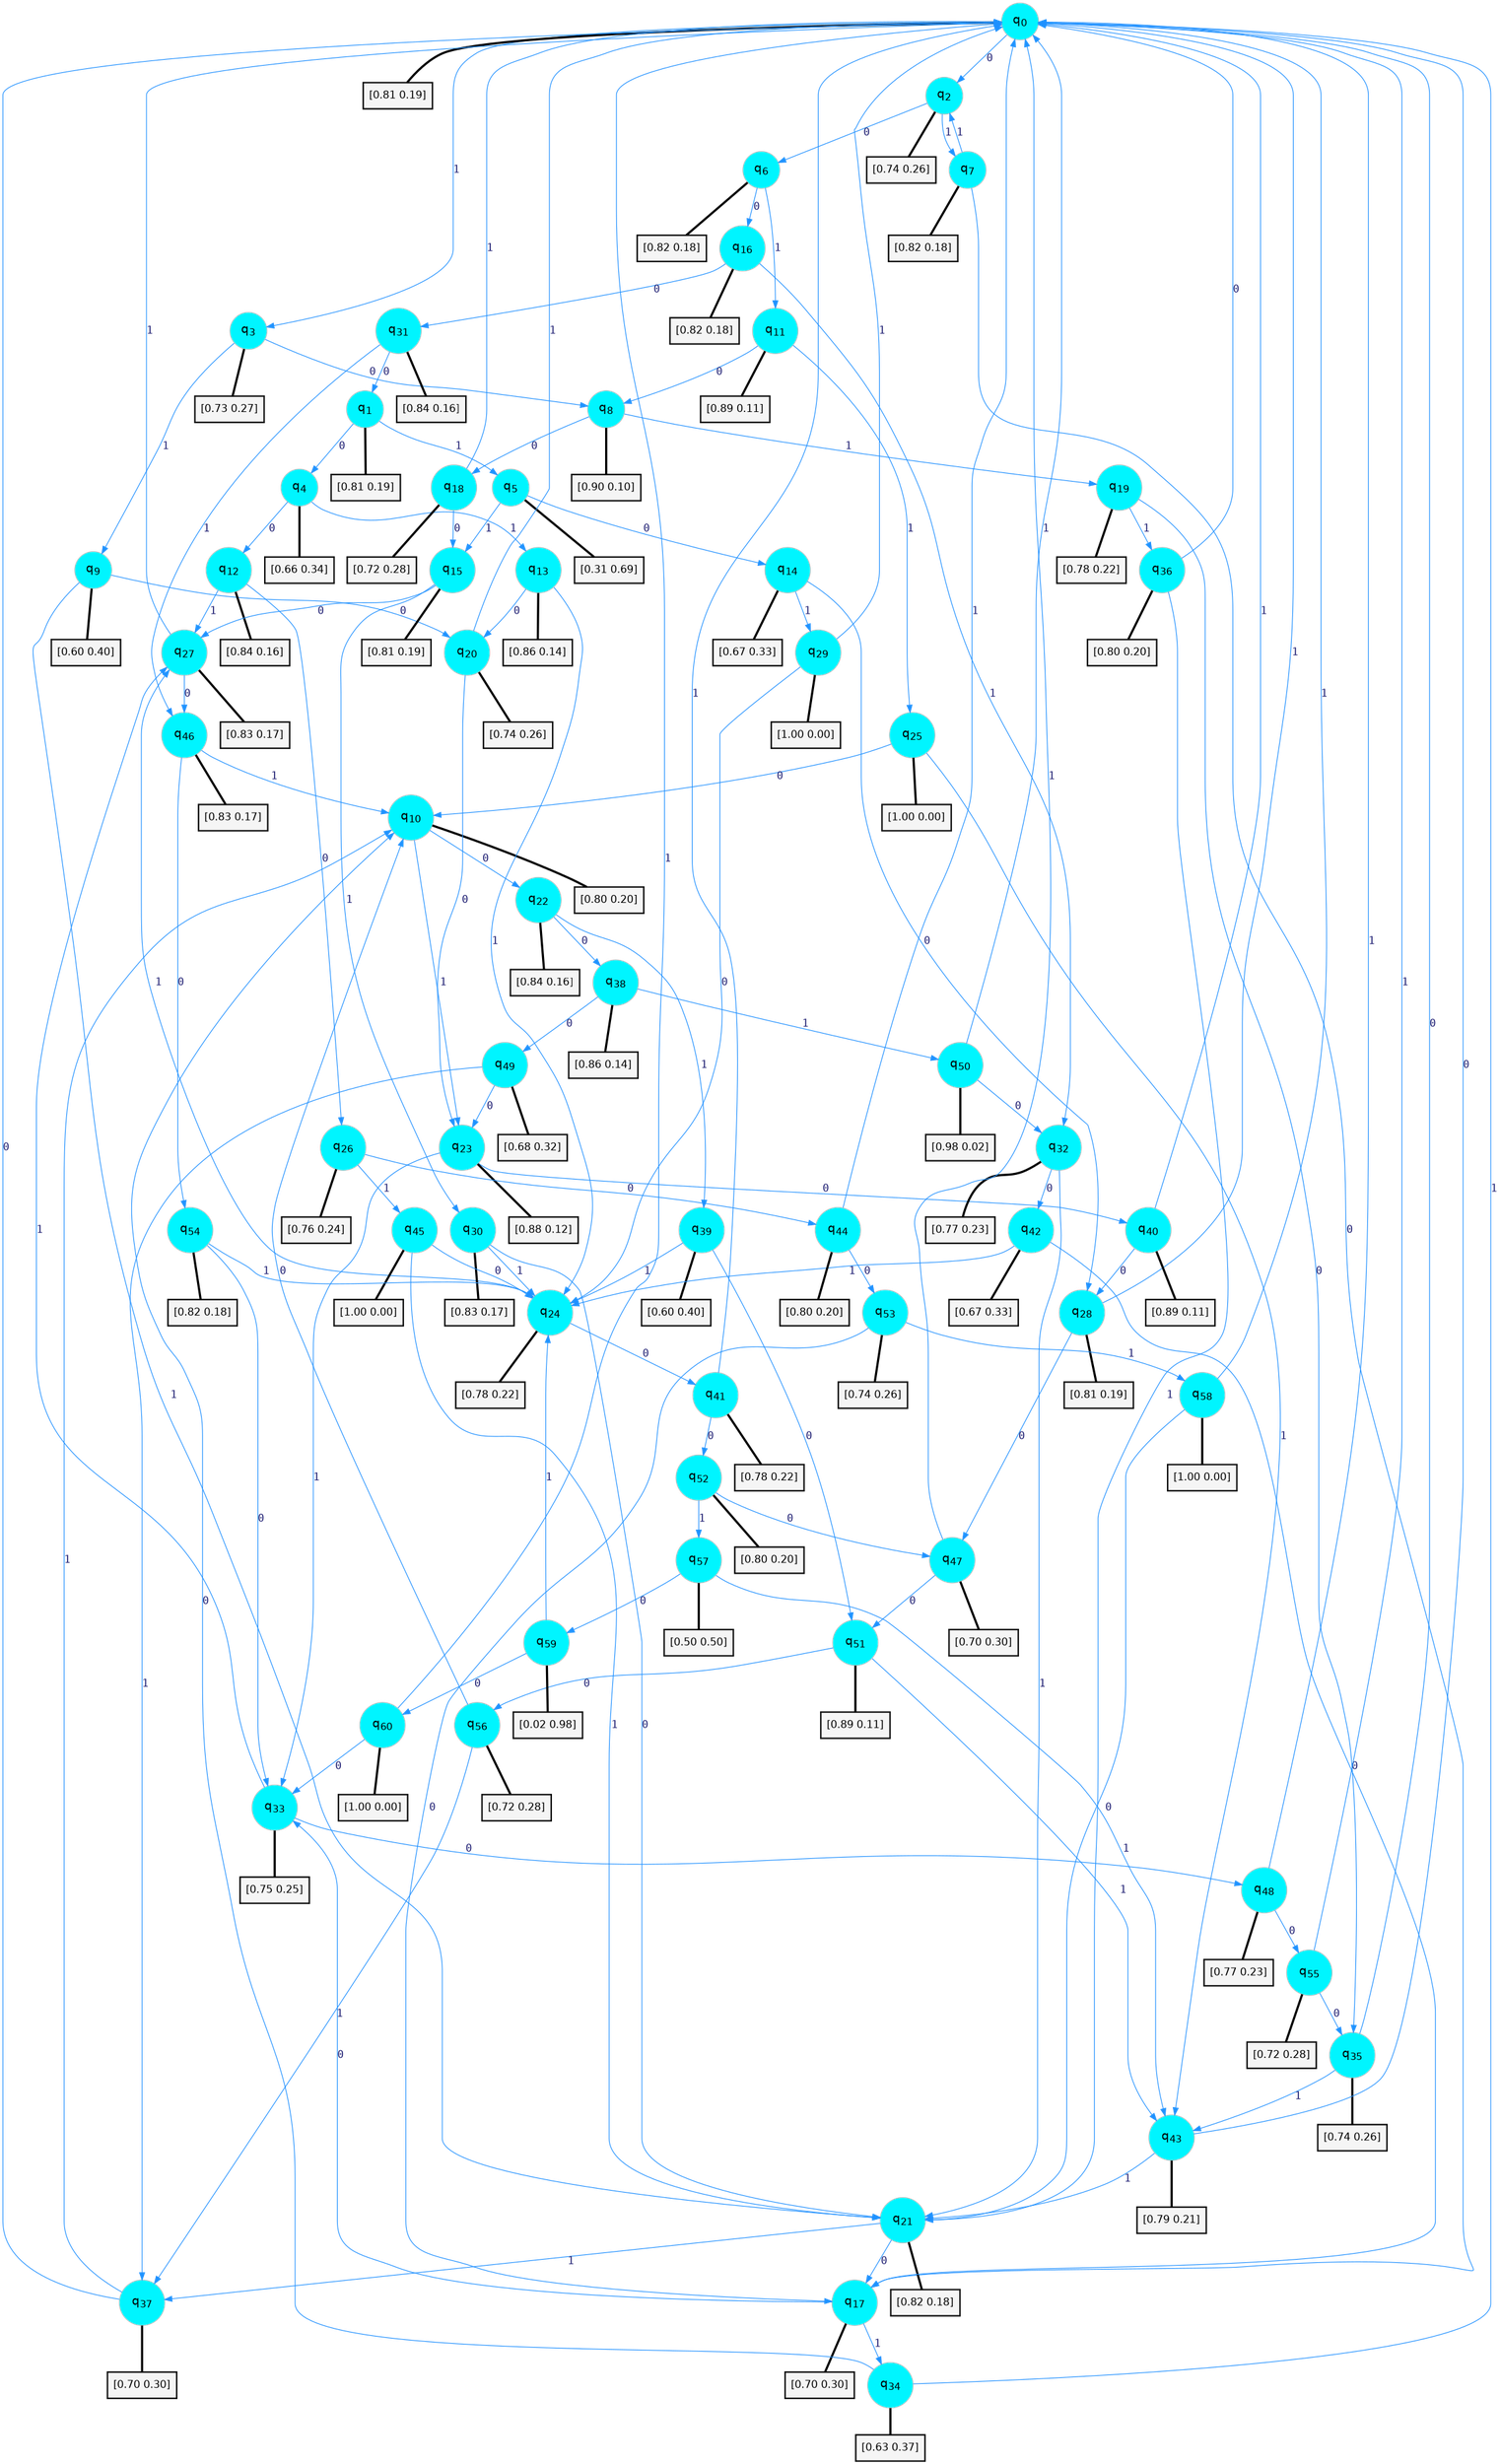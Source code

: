 digraph G {
graph [
bgcolor=transparent, dpi=300, rankdir=TD, size="40,25"];
node [
color=gray, fillcolor=turquoise1, fontcolor=black, fontname=Helvetica, fontsize=16, fontweight=bold, shape=circle, style=filled];
edge [
arrowsize=1, color=dodgerblue1, fontcolor=midnightblue, fontname=courier, fontweight=bold, penwidth=1, style=solid, weight=20];
0[label=<q<SUB>0</SUB>>];
1[label=<q<SUB>1</SUB>>];
2[label=<q<SUB>2</SUB>>];
3[label=<q<SUB>3</SUB>>];
4[label=<q<SUB>4</SUB>>];
5[label=<q<SUB>5</SUB>>];
6[label=<q<SUB>6</SUB>>];
7[label=<q<SUB>7</SUB>>];
8[label=<q<SUB>8</SUB>>];
9[label=<q<SUB>9</SUB>>];
10[label=<q<SUB>10</SUB>>];
11[label=<q<SUB>11</SUB>>];
12[label=<q<SUB>12</SUB>>];
13[label=<q<SUB>13</SUB>>];
14[label=<q<SUB>14</SUB>>];
15[label=<q<SUB>15</SUB>>];
16[label=<q<SUB>16</SUB>>];
17[label=<q<SUB>17</SUB>>];
18[label=<q<SUB>18</SUB>>];
19[label=<q<SUB>19</SUB>>];
20[label=<q<SUB>20</SUB>>];
21[label=<q<SUB>21</SUB>>];
22[label=<q<SUB>22</SUB>>];
23[label=<q<SUB>23</SUB>>];
24[label=<q<SUB>24</SUB>>];
25[label=<q<SUB>25</SUB>>];
26[label=<q<SUB>26</SUB>>];
27[label=<q<SUB>27</SUB>>];
28[label=<q<SUB>28</SUB>>];
29[label=<q<SUB>29</SUB>>];
30[label=<q<SUB>30</SUB>>];
31[label=<q<SUB>31</SUB>>];
32[label=<q<SUB>32</SUB>>];
33[label=<q<SUB>33</SUB>>];
34[label=<q<SUB>34</SUB>>];
35[label=<q<SUB>35</SUB>>];
36[label=<q<SUB>36</SUB>>];
37[label=<q<SUB>37</SUB>>];
38[label=<q<SUB>38</SUB>>];
39[label=<q<SUB>39</SUB>>];
40[label=<q<SUB>40</SUB>>];
41[label=<q<SUB>41</SUB>>];
42[label=<q<SUB>42</SUB>>];
43[label=<q<SUB>43</SUB>>];
44[label=<q<SUB>44</SUB>>];
45[label=<q<SUB>45</SUB>>];
46[label=<q<SUB>46</SUB>>];
47[label=<q<SUB>47</SUB>>];
48[label=<q<SUB>48</SUB>>];
49[label=<q<SUB>49</SUB>>];
50[label=<q<SUB>50</SUB>>];
51[label=<q<SUB>51</SUB>>];
52[label=<q<SUB>52</SUB>>];
53[label=<q<SUB>53</SUB>>];
54[label=<q<SUB>54</SUB>>];
55[label=<q<SUB>55</SUB>>];
56[label=<q<SUB>56</SUB>>];
57[label=<q<SUB>57</SUB>>];
58[label=<q<SUB>58</SUB>>];
59[label=<q<SUB>59</SUB>>];
60[label=<q<SUB>60</SUB>>];
61[label="[0.81 0.19]", shape=box,fontcolor=black, fontname=Helvetica, fontsize=14, penwidth=2, fillcolor=whitesmoke,color=black];
62[label="[0.81 0.19]", shape=box,fontcolor=black, fontname=Helvetica, fontsize=14, penwidth=2, fillcolor=whitesmoke,color=black];
63[label="[0.74 0.26]", shape=box,fontcolor=black, fontname=Helvetica, fontsize=14, penwidth=2, fillcolor=whitesmoke,color=black];
64[label="[0.73 0.27]", shape=box,fontcolor=black, fontname=Helvetica, fontsize=14, penwidth=2, fillcolor=whitesmoke,color=black];
65[label="[0.66 0.34]", shape=box,fontcolor=black, fontname=Helvetica, fontsize=14, penwidth=2, fillcolor=whitesmoke,color=black];
66[label="[0.31 0.69]", shape=box,fontcolor=black, fontname=Helvetica, fontsize=14, penwidth=2, fillcolor=whitesmoke,color=black];
67[label="[0.82 0.18]", shape=box,fontcolor=black, fontname=Helvetica, fontsize=14, penwidth=2, fillcolor=whitesmoke,color=black];
68[label="[0.82 0.18]", shape=box,fontcolor=black, fontname=Helvetica, fontsize=14, penwidth=2, fillcolor=whitesmoke,color=black];
69[label="[0.90 0.10]", shape=box,fontcolor=black, fontname=Helvetica, fontsize=14, penwidth=2, fillcolor=whitesmoke,color=black];
70[label="[0.60 0.40]", shape=box,fontcolor=black, fontname=Helvetica, fontsize=14, penwidth=2, fillcolor=whitesmoke,color=black];
71[label="[0.80 0.20]", shape=box,fontcolor=black, fontname=Helvetica, fontsize=14, penwidth=2, fillcolor=whitesmoke,color=black];
72[label="[0.89 0.11]", shape=box,fontcolor=black, fontname=Helvetica, fontsize=14, penwidth=2, fillcolor=whitesmoke,color=black];
73[label="[0.84 0.16]", shape=box,fontcolor=black, fontname=Helvetica, fontsize=14, penwidth=2, fillcolor=whitesmoke,color=black];
74[label="[0.86 0.14]", shape=box,fontcolor=black, fontname=Helvetica, fontsize=14, penwidth=2, fillcolor=whitesmoke,color=black];
75[label="[0.67 0.33]", shape=box,fontcolor=black, fontname=Helvetica, fontsize=14, penwidth=2, fillcolor=whitesmoke,color=black];
76[label="[0.81 0.19]", shape=box,fontcolor=black, fontname=Helvetica, fontsize=14, penwidth=2, fillcolor=whitesmoke,color=black];
77[label="[0.82 0.18]", shape=box,fontcolor=black, fontname=Helvetica, fontsize=14, penwidth=2, fillcolor=whitesmoke,color=black];
78[label="[0.70 0.30]", shape=box,fontcolor=black, fontname=Helvetica, fontsize=14, penwidth=2, fillcolor=whitesmoke,color=black];
79[label="[0.72 0.28]", shape=box,fontcolor=black, fontname=Helvetica, fontsize=14, penwidth=2, fillcolor=whitesmoke,color=black];
80[label="[0.78 0.22]", shape=box,fontcolor=black, fontname=Helvetica, fontsize=14, penwidth=2, fillcolor=whitesmoke,color=black];
81[label="[0.74 0.26]", shape=box,fontcolor=black, fontname=Helvetica, fontsize=14, penwidth=2, fillcolor=whitesmoke,color=black];
82[label="[0.82 0.18]", shape=box,fontcolor=black, fontname=Helvetica, fontsize=14, penwidth=2, fillcolor=whitesmoke,color=black];
83[label="[0.84 0.16]", shape=box,fontcolor=black, fontname=Helvetica, fontsize=14, penwidth=2, fillcolor=whitesmoke,color=black];
84[label="[0.88 0.12]", shape=box,fontcolor=black, fontname=Helvetica, fontsize=14, penwidth=2, fillcolor=whitesmoke,color=black];
85[label="[0.78 0.22]", shape=box,fontcolor=black, fontname=Helvetica, fontsize=14, penwidth=2, fillcolor=whitesmoke,color=black];
86[label="[1.00 0.00]", shape=box,fontcolor=black, fontname=Helvetica, fontsize=14, penwidth=2, fillcolor=whitesmoke,color=black];
87[label="[0.76 0.24]", shape=box,fontcolor=black, fontname=Helvetica, fontsize=14, penwidth=2, fillcolor=whitesmoke,color=black];
88[label="[0.83 0.17]", shape=box,fontcolor=black, fontname=Helvetica, fontsize=14, penwidth=2, fillcolor=whitesmoke,color=black];
89[label="[0.81 0.19]", shape=box,fontcolor=black, fontname=Helvetica, fontsize=14, penwidth=2, fillcolor=whitesmoke,color=black];
90[label="[1.00 0.00]", shape=box,fontcolor=black, fontname=Helvetica, fontsize=14, penwidth=2, fillcolor=whitesmoke,color=black];
91[label="[0.83 0.17]", shape=box,fontcolor=black, fontname=Helvetica, fontsize=14, penwidth=2, fillcolor=whitesmoke,color=black];
92[label="[0.84 0.16]", shape=box,fontcolor=black, fontname=Helvetica, fontsize=14, penwidth=2, fillcolor=whitesmoke,color=black];
93[label="[0.77 0.23]", shape=box,fontcolor=black, fontname=Helvetica, fontsize=14, penwidth=2, fillcolor=whitesmoke,color=black];
94[label="[0.75 0.25]", shape=box,fontcolor=black, fontname=Helvetica, fontsize=14, penwidth=2, fillcolor=whitesmoke,color=black];
95[label="[0.63 0.37]", shape=box,fontcolor=black, fontname=Helvetica, fontsize=14, penwidth=2, fillcolor=whitesmoke,color=black];
96[label="[0.74 0.26]", shape=box,fontcolor=black, fontname=Helvetica, fontsize=14, penwidth=2, fillcolor=whitesmoke,color=black];
97[label="[0.80 0.20]", shape=box,fontcolor=black, fontname=Helvetica, fontsize=14, penwidth=2, fillcolor=whitesmoke,color=black];
98[label="[0.70 0.30]", shape=box,fontcolor=black, fontname=Helvetica, fontsize=14, penwidth=2, fillcolor=whitesmoke,color=black];
99[label="[0.86 0.14]", shape=box,fontcolor=black, fontname=Helvetica, fontsize=14, penwidth=2, fillcolor=whitesmoke,color=black];
100[label="[0.60 0.40]", shape=box,fontcolor=black, fontname=Helvetica, fontsize=14, penwidth=2, fillcolor=whitesmoke,color=black];
101[label="[0.89 0.11]", shape=box,fontcolor=black, fontname=Helvetica, fontsize=14, penwidth=2, fillcolor=whitesmoke,color=black];
102[label="[0.78 0.22]", shape=box,fontcolor=black, fontname=Helvetica, fontsize=14, penwidth=2, fillcolor=whitesmoke,color=black];
103[label="[0.67 0.33]", shape=box,fontcolor=black, fontname=Helvetica, fontsize=14, penwidth=2, fillcolor=whitesmoke,color=black];
104[label="[0.79 0.21]", shape=box,fontcolor=black, fontname=Helvetica, fontsize=14, penwidth=2, fillcolor=whitesmoke,color=black];
105[label="[0.80 0.20]", shape=box,fontcolor=black, fontname=Helvetica, fontsize=14, penwidth=2, fillcolor=whitesmoke,color=black];
106[label="[1.00 0.00]", shape=box,fontcolor=black, fontname=Helvetica, fontsize=14, penwidth=2, fillcolor=whitesmoke,color=black];
107[label="[0.83 0.17]", shape=box,fontcolor=black, fontname=Helvetica, fontsize=14, penwidth=2, fillcolor=whitesmoke,color=black];
108[label="[0.70 0.30]", shape=box,fontcolor=black, fontname=Helvetica, fontsize=14, penwidth=2, fillcolor=whitesmoke,color=black];
109[label="[0.77 0.23]", shape=box,fontcolor=black, fontname=Helvetica, fontsize=14, penwidth=2, fillcolor=whitesmoke,color=black];
110[label="[0.68 0.32]", shape=box,fontcolor=black, fontname=Helvetica, fontsize=14, penwidth=2, fillcolor=whitesmoke,color=black];
111[label="[0.98 0.02]", shape=box,fontcolor=black, fontname=Helvetica, fontsize=14, penwidth=2, fillcolor=whitesmoke,color=black];
112[label="[0.89 0.11]", shape=box,fontcolor=black, fontname=Helvetica, fontsize=14, penwidth=2, fillcolor=whitesmoke,color=black];
113[label="[0.80 0.20]", shape=box,fontcolor=black, fontname=Helvetica, fontsize=14, penwidth=2, fillcolor=whitesmoke,color=black];
114[label="[0.74 0.26]", shape=box,fontcolor=black, fontname=Helvetica, fontsize=14, penwidth=2, fillcolor=whitesmoke,color=black];
115[label="[0.82 0.18]", shape=box,fontcolor=black, fontname=Helvetica, fontsize=14, penwidth=2, fillcolor=whitesmoke,color=black];
116[label="[0.72 0.28]", shape=box,fontcolor=black, fontname=Helvetica, fontsize=14, penwidth=2, fillcolor=whitesmoke,color=black];
117[label="[0.72 0.28]", shape=box,fontcolor=black, fontname=Helvetica, fontsize=14, penwidth=2, fillcolor=whitesmoke,color=black];
118[label="[0.50 0.50]", shape=box,fontcolor=black, fontname=Helvetica, fontsize=14, penwidth=2, fillcolor=whitesmoke,color=black];
119[label="[1.00 0.00]", shape=box,fontcolor=black, fontname=Helvetica, fontsize=14, penwidth=2, fillcolor=whitesmoke,color=black];
120[label="[0.02 0.98]", shape=box,fontcolor=black, fontname=Helvetica, fontsize=14, penwidth=2, fillcolor=whitesmoke,color=black];
121[label="[1.00 0.00]", shape=box,fontcolor=black, fontname=Helvetica, fontsize=14, penwidth=2, fillcolor=whitesmoke,color=black];
0->2 [label=0];
0->3 [label=1];
0->61 [arrowhead=none, penwidth=3,color=black];
1->4 [label=0];
1->5 [label=1];
1->62 [arrowhead=none, penwidth=3,color=black];
2->6 [label=0];
2->7 [label=1];
2->63 [arrowhead=none, penwidth=3,color=black];
3->8 [label=0];
3->9 [label=1];
3->64 [arrowhead=none, penwidth=3,color=black];
4->12 [label=0];
4->13 [label=1];
4->65 [arrowhead=none, penwidth=3,color=black];
5->14 [label=0];
5->15 [label=1];
5->66 [arrowhead=none, penwidth=3,color=black];
6->16 [label=0];
6->11 [label=1];
6->67 [arrowhead=none, penwidth=3,color=black];
7->17 [label=0];
7->2 [label=1];
7->68 [arrowhead=none, penwidth=3,color=black];
8->18 [label=0];
8->19 [label=1];
8->69 [arrowhead=none, penwidth=3,color=black];
9->20 [label=0];
9->21 [label=1];
9->70 [arrowhead=none, penwidth=3,color=black];
10->22 [label=0];
10->23 [label=1];
10->71 [arrowhead=none, penwidth=3,color=black];
11->8 [label=0];
11->25 [label=1];
11->72 [arrowhead=none, penwidth=3,color=black];
12->26 [label=0];
12->27 [label=1];
12->73 [arrowhead=none, penwidth=3,color=black];
13->20 [label=0];
13->24 [label=1];
13->74 [arrowhead=none, penwidth=3,color=black];
14->28 [label=0];
14->29 [label=1];
14->75 [arrowhead=none, penwidth=3,color=black];
15->27 [label=0];
15->30 [label=1];
15->76 [arrowhead=none, penwidth=3,color=black];
16->31 [label=0];
16->32 [label=1];
16->77 [arrowhead=none, penwidth=3,color=black];
17->33 [label=0];
17->34 [label=1];
17->78 [arrowhead=none, penwidth=3,color=black];
18->15 [label=0];
18->0 [label=1];
18->79 [arrowhead=none, penwidth=3,color=black];
19->35 [label=0];
19->36 [label=1];
19->80 [arrowhead=none, penwidth=3,color=black];
20->23 [label=0];
20->0 [label=1];
20->81 [arrowhead=none, penwidth=3,color=black];
21->17 [label=0];
21->37 [label=1];
21->82 [arrowhead=none, penwidth=3,color=black];
22->38 [label=0];
22->39 [label=1];
22->83 [arrowhead=none, penwidth=3,color=black];
23->40 [label=0];
23->33 [label=1];
23->84 [arrowhead=none, penwidth=3,color=black];
24->41 [label=0];
24->27 [label=1];
24->85 [arrowhead=none, penwidth=3,color=black];
25->10 [label=0];
25->43 [label=1];
25->86 [arrowhead=none, penwidth=3,color=black];
26->44 [label=0];
26->45 [label=1];
26->87 [arrowhead=none, penwidth=3,color=black];
27->46 [label=0];
27->0 [label=1];
27->88 [arrowhead=none, penwidth=3,color=black];
28->47 [label=0];
28->0 [label=1];
28->89 [arrowhead=none, penwidth=3,color=black];
29->24 [label=0];
29->0 [label=1];
29->90 [arrowhead=none, penwidth=3,color=black];
30->21 [label=0];
30->24 [label=1];
30->91 [arrowhead=none, penwidth=3,color=black];
31->1 [label=0];
31->46 [label=1];
31->92 [arrowhead=none, penwidth=3,color=black];
32->42 [label=0];
32->21 [label=1];
32->93 [arrowhead=none, penwidth=3,color=black];
33->48 [label=0];
33->27 [label=1];
33->94 [arrowhead=none, penwidth=3,color=black];
34->10 [label=0];
34->0 [label=1];
34->95 [arrowhead=none, penwidth=3,color=black];
35->0 [label=0];
35->43 [label=1];
35->96 [arrowhead=none, penwidth=3,color=black];
36->0 [label=0];
36->21 [label=1];
36->97 [arrowhead=none, penwidth=3,color=black];
37->0 [label=0];
37->10 [label=1];
37->98 [arrowhead=none, penwidth=3,color=black];
38->49 [label=0];
38->50 [label=1];
38->99 [arrowhead=none, penwidth=3,color=black];
39->51 [label=0];
39->24 [label=1];
39->100 [arrowhead=none, penwidth=3,color=black];
40->28 [label=0];
40->0 [label=1];
40->101 [arrowhead=none, penwidth=3,color=black];
41->52 [label=0];
41->0 [label=1];
41->102 [arrowhead=none, penwidth=3,color=black];
42->17 [label=0];
42->24 [label=1];
42->103 [arrowhead=none, penwidth=3,color=black];
43->0 [label=0];
43->21 [label=1];
43->104 [arrowhead=none, penwidth=3,color=black];
44->53 [label=0];
44->0 [label=1];
44->105 [arrowhead=none, penwidth=3,color=black];
45->24 [label=0];
45->21 [label=1];
45->106 [arrowhead=none, penwidth=3,color=black];
46->54 [label=0];
46->10 [label=1];
46->107 [arrowhead=none, penwidth=3,color=black];
47->51 [label=0];
47->0 [label=1];
47->108 [arrowhead=none, penwidth=3,color=black];
48->55 [label=0];
48->0 [label=1];
48->109 [arrowhead=none, penwidth=3,color=black];
49->23 [label=0];
49->37 [label=1];
49->110 [arrowhead=none, penwidth=3,color=black];
50->32 [label=0];
50->0 [label=1];
50->111 [arrowhead=none, penwidth=3,color=black];
51->56 [label=0];
51->43 [label=1];
51->112 [arrowhead=none, penwidth=3,color=black];
52->47 [label=0];
52->57 [label=1];
52->113 [arrowhead=none, penwidth=3,color=black];
53->17 [label=0];
53->58 [label=1];
53->114 [arrowhead=none, penwidth=3,color=black];
54->33 [label=0];
54->24 [label=1];
54->115 [arrowhead=none, penwidth=3,color=black];
55->35 [label=0];
55->0 [label=1];
55->116 [arrowhead=none, penwidth=3,color=black];
56->10 [label=0];
56->37 [label=1];
56->117 [arrowhead=none, penwidth=3,color=black];
57->59 [label=0];
57->43 [label=1];
57->118 [arrowhead=none, penwidth=3,color=black];
58->21 [label=0];
58->0 [label=1];
58->119 [arrowhead=none, penwidth=3,color=black];
59->60 [label=0];
59->24 [label=1];
59->120 [arrowhead=none, penwidth=3,color=black];
60->33 [label=0];
60->0 [label=1];
60->121 [arrowhead=none, penwidth=3,color=black];
}
